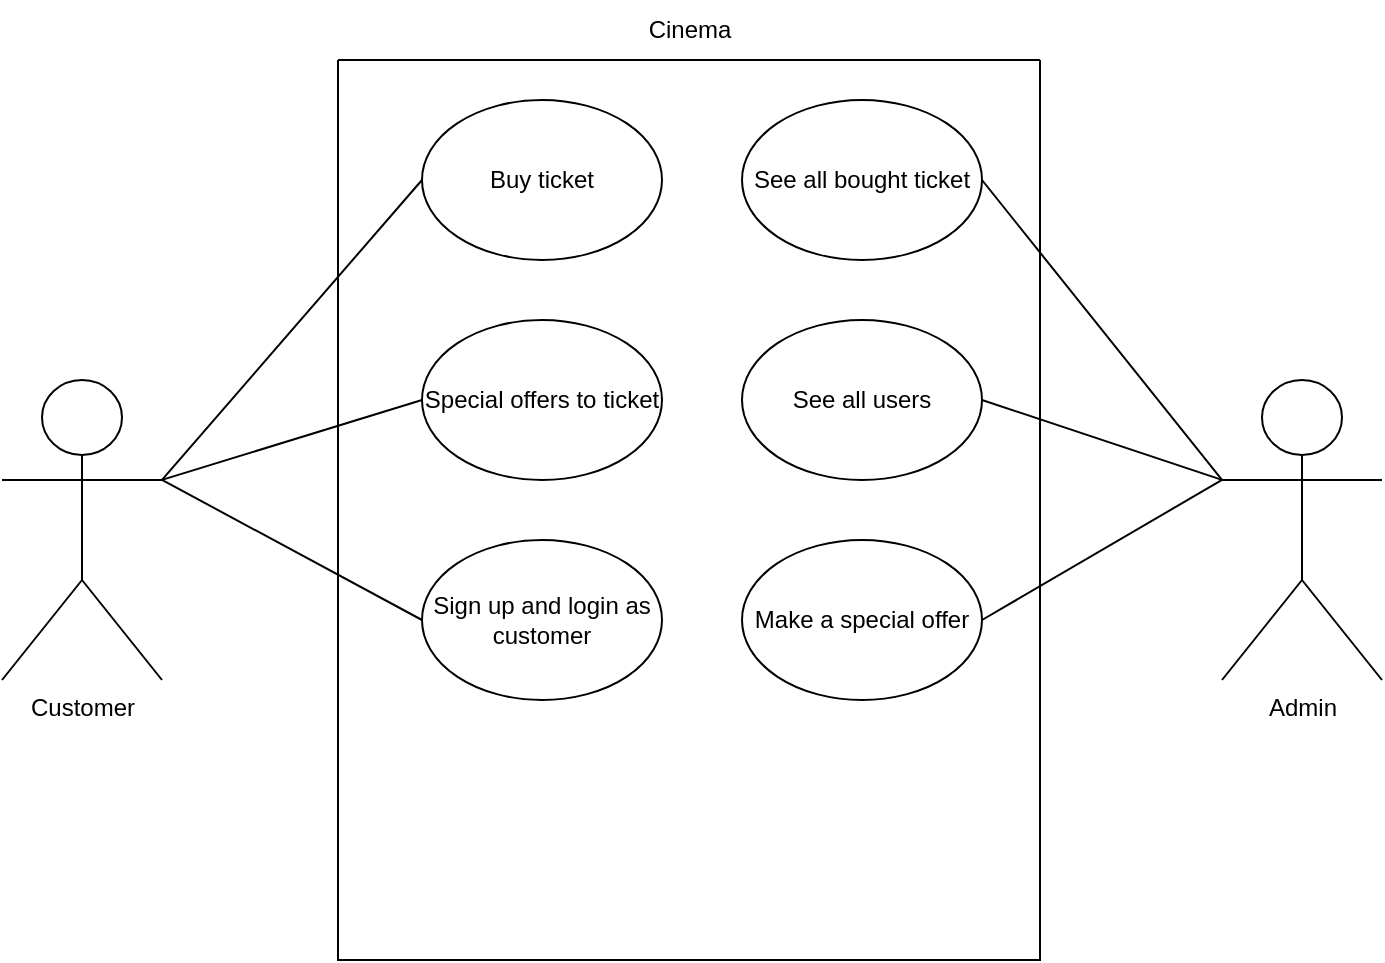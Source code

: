 <mxfile version="16.5.1" type="device"><diagram id="66VGaDkkPGXzZoQdi-Vd" name="Seite-1"><mxGraphModel dx="1071" dy="641" grid="1" gridSize="10" guides="1" tooltips="1" connect="1" arrows="1" fold="1" page="1" pageScale="1" pageWidth="827" pageHeight="1169" math="0" shadow="0"><root><mxCell id="0"/><mxCell id="1" parent="0"/><mxCell id="RTlL2jdmVpaPiW_sboYZ-1" value="" style="swimlane;startSize=0;" vertex="1" parent="1"><mxGeometry x="238" y="120" width="351" height="450" as="geometry"/></mxCell><mxCell id="RTlL2jdmVpaPiW_sboYZ-7" value="Buy ticket" style="ellipse;whiteSpace=wrap;html=1;" vertex="1" parent="RTlL2jdmVpaPiW_sboYZ-1"><mxGeometry x="42" y="20" width="120" height="80" as="geometry"/></mxCell><mxCell id="RTlL2jdmVpaPiW_sboYZ-8" value="Special offers to ticket" style="ellipse;whiteSpace=wrap;html=1;" vertex="1" parent="RTlL2jdmVpaPiW_sboYZ-1"><mxGeometry x="42" y="130" width="120" height="80" as="geometry"/></mxCell><mxCell id="RTlL2jdmVpaPiW_sboYZ-9" value="Sign up and login as customer" style="ellipse;whiteSpace=wrap;html=1;" vertex="1" parent="RTlL2jdmVpaPiW_sboYZ-1"><mxGeometry x="42" y="240" width="120" height="80" as="geometry"/></mxCell><mxCell id="RTlL2jdmVpaPiW_sboYZ-10" value="See all bought ticket" style="ellipse;whiteSpace=wrap;html=1;" vertex="1" parent="RTlL2jdmVpaPiW_sboYZ-1"><mxGeometry x="202" y="20" width="120" height="80" as="geometry"/></mxCell><mxCell id="RTlL2jdmVpaPiW_sboYZ-11" value="See all users" style="ellipse;whiteSpace=wrap;html=1;" vertex="1" parent="RTlL2jdmVpaPiW_sboYZ-1"><mxGeometry x="202" y="130" width="120" height="80" as="geometry"/></mxCell><mxCell id="RTlL2jdmVpaPiW_sboYZ-12" value="Make a special offer" style="ellipse;whiteSpace=wrap;html=1;" vertex="1" parent="RTlL2jdmVpaPiW_sboYZ-1"><mxGeometry x="202" y="240" width="120" height="80" as="geometry"/></mxCell><mxCell id="RTlL2jdmVpaPiW_sboYZ-2" value="Customer" style="shape=umlActor;verticalLabelPosition=bottom;verticalAlign=top;html=1;outlineConnect=0;" vertex="1" parent="1"><mxGeometry x="70" y="280" width="80" height="150" as="geometry"/></mxCell><mxCell id="RTlL2jdmVpaPiW_sboYZ-4" value="Admin" style="shape=umlActor;verticalLabelPosition=bottom;verticalAlign=top;html=1;outlineConnect=0;" vertex="1" parent="1"><mxGeometry x="680" y="280" width="80" height="150" as="geometry"/></mxCell><mxCell id="RTlL2jdmVpaPiW_sboYZ-15" value="" style="endArrow=none;html=1;rounded=0;entryX=0;entryY=0.5;entryDx=0;entryDy=0;exitX=1;exitY=0.333;exitDx=0;exitDy=0;exitPerimeter=0;" edge="1" parent="1" source="RTlL2jdmVpaPiW_sboYZ-2" target="RTlL2jdmVpaPiW_sboYZ-7"><mxGeometry width="50" height="50" relative="1" as="geometry"><mxPoint x="130" y="530" as="sourcePoint"/><mxPoint x="180" y="480" as="targetPoint"/></mxGeometry></mxCell><mxCell id="RTlL2jdmVpaPiW_sboYZ-16" value="" style="endArrow=none;html=1;rounded=0;entryX=0;entryY=0.5;entryDx=0;entryDy=0;exitX=1;exitY=0.333;exitDx=0;exitDy=0;exitPerimeter=0;" edge="1" parent="1" source="RTlL2jdmVpaPiW_sboYZ-2" target="RTlL2jdmVpaPiW_sboYZ-8"><mxGeometry width="50" height="50" relative="1" as="geometry"><mxPoint x="160" y="340" as="sourcePoint"/><mxPoint x="290" y="190" as="targetPoint"/></mxGeometry></mxCell><mxCell id="RTlL2jdmVpaPiW_sboYZ-17" value="" style="endArrow=none;html=1;rounded=0;entryX=0;entryY=0.5;entryDx=0;entryDy=0;exitX=1;exitY=0.333;exitDx=0;exitDy=0;exitPerimeter=0;" edge="1" parent="1" source="RTlL2jdmVpaPiW_sboYZ-2" target="RTlL2jdmVpaPiW_sboYZ-9"><mxGeometry width="50" height="50" relative="1" as="geometry"><mxPoint x="170" y="350" as="sourcePoint"/><mxPoint x="300" y="200" as="targetPoint"/></mxGeometry></mxCell><mxCell id="RTlL2jdmVpaPiW_sboYZ-18" value="" style="endArrow=none;html=1;rounded=0;entryX=1;entryY=0.5;entryDx=0;entryDy=0;exitX=0;exitY=0.333;exitDx=0;exitDy=0;exitPerimeter=0;" edge="1" parent="1" source="RTlL2jdmVpaPiW_sboYZ-4" target="RTlL2jdmVpaPiW_sboYZ-10"><mxGeometry width="50" height="50" relative="1" as="geometry"><mxPoint x="180" y="360" as="sourcePoint"/><mxPoint x="310" y="210" as="targetPoint"/></mxGeometry></mxCell><mxCell id="RTlL2jdmVpaPiW_sboYZ-19" value="" style="endArrow=none;html=1;rounded=0;entryX=0;entryY=0.333;entryDx=0;entryDy=0;exitX=1;exitY=0.5;exitDx=0;exitDy=0;entryPerimeter=0;" edge="1" parent="1" source="RTlL2jdmVpaPiW_sboYZ-11" target="RTlL2jdmVpaPiW_sboYZ-4"><mxGeometry width="50" height="50" relative="1" as="geometry"><mxPoint x="190" y="370" as="sourcePoint"/><mxPoint x="320" y="220" as="targetPoint"/></mxGeometry></mxCell><mxCell id="RTlL2jdmVpaPiW_sboYZ-20" value="" style="endArrow=none;html=1;rounded=0;entryX=0;entryY=0.333;entryDx=0;entryDy=0;exitX=1;exitY=0.5;exitDx=0;exitDy=0;entryPerimeter=0;" edge="1" parent="1" source="RTlL2jdmVpaPiW_sboYZ-12" target="RTlL2jdmVpaPiW_sboYZ-4"><mxGeometry width="50" height="50" relative="1" as="geometry"><mxPoint x="200" y="380" as="sourcePoint"/><mxPoint x="330" y="230" as="targetPoint"/></mxGeometry></mxCell><mxCell id="RTlL2jdmVpaPiW_sboYZ-21" value="Cinema" style="text;html=1;strokeColor=none;fillColor=none;align=center;verticalAlign=middle;whiteSpace=wrap;rounded=0;" vertex="1" parent="1"><mxGeometry x="384" y="90" width="60" height="30" as="geometry"/></mxCell></root></mxGraphModel></diagram></mxfile>